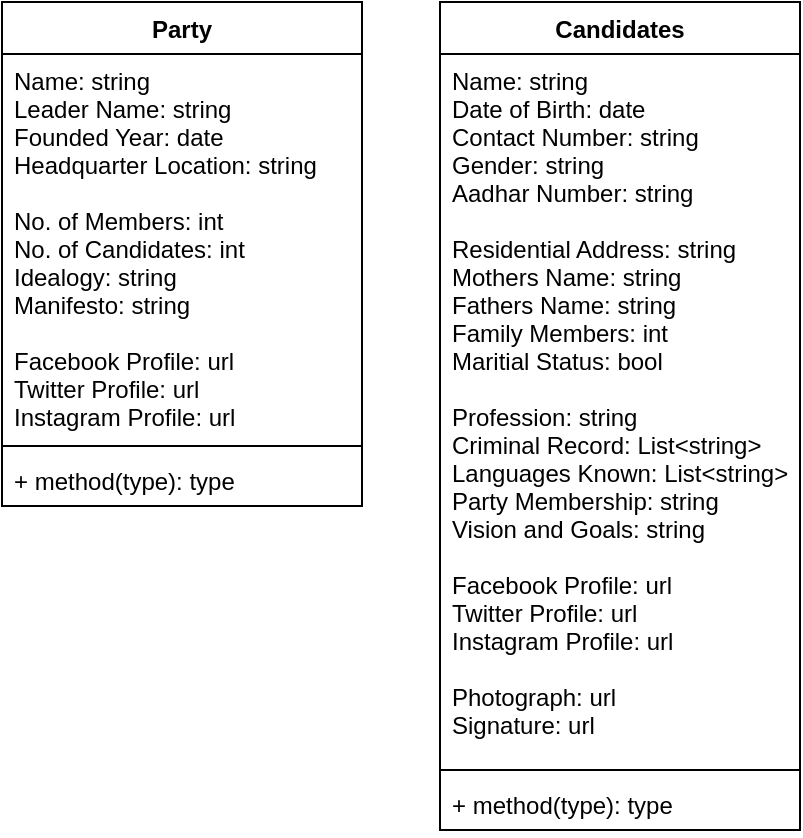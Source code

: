 <mxfile>
    <diagram id="YORCDSmf9e38juqGVTJE" name="Page-1">
        <mxGraphModel dx="372" dy="419" grid="1" gridSize="10" guides="1" tooltips="1" connect="1" arrows="1" fold="1" page="1" pageScale="1" pageWidth="2000" pageHeight="2000" math="0" shadow="0">
            <root>
                <mxCell id="0"/>
                <mxCell id="1" parent="0"/>
                <mxCell id="16" value="Party" style="swimlane;fontStyle=1;align=center;verticalAlign=top;childLayout=stackLayout;horizontal=1;startSize=26;horizontalStack=0;resizeParent=1;resizeParentMax=0;resizeLast=0;collapsible=1;marginBottom=0;" parent="1" vertex="1">
                    <mxGeometry x="301" y="240" width="180" height="252" as="geometry"/>
                </mxCell>
                <mxCell id="17" value="Name: string&#10;Leader Name: string&#10;Founded Year: date&#10;Headquarter Location: string&#10;&#10;No. of Members: int&#10;No. of Candidates: int&#10;Idealogy: string&#10;Manifesto: string&#10;&#10;Facebook Profile: url&#10;Twitter Profile: url&#10;Instagram Profile: url" style="text;strokeColor=none;fillColor=none;align=left;verticalAlign=top;spacingLeft=4;spacingRight=4;overflow=hidden;rotatable=0;points=[[0,0.5],[1,0.5]];portConstraint=eastwest;" parent="16" vertex="1">
                    <mxGeometry y="26" width="180" height="192" as="geometry"/>
                </mxCell>
                <mxCell id="18" value="" style="line;strokeWidth=1;fillColor=none;align=left;verticalAlign=middle;spacingTop=-1;spacingLeft=3;spacingRight=3;rotatable=0;labelPosition=right;points=[];portConstraint=eastwest;strokeColor=inherit;" parent="16" vertex="1">
                    <mxGeometry y="218" width="180" height="8" as="geometry"/>
                </mxCell>
                <mxCell id="19" value="+ method(type): type" style="text;strokeColor=none;fillColor=none;align=left;verticalAlign=top;spacingLeft=4;spacingRight=4;overflow=hidden;rotatable=0;points=[[0,0.5],[1,0.5]];portConstraint=eastwest;" parent="16" vertex="1">
                    <mxGeometry y="226" width="180" height="26" as="geometry"/>
                </mxCell>
                <mxCell id="24" value="Candidates" style="swimlane;fontStyle=1;align=center;verticalAlign=top;childLayout=stackLayout;horizontal=1;startSize=26;horizontalStack=0;resizeParent=1;resizeParentMax=0;resizeLast=0;collapsible=1;marginBottom=0;" parent="1" vertex="1">
                    <mxGeometry x="520" y="240" width="180" height="414" as="geometry">
                        <mxRectangle x="520" y="240" width="110" height="30" as="alternateBounds"/>
                    </mxGeometry>
                </mxCell>
                <mxCell id="25" value="Name: string&#10;Date of Birth: date&#10;Contact Number: string&#10;Gender: string&#10;Aadhar Number: string&#10;&#10;Residential Address: string&#10;Mothers Name: string&#10;Fathers Name: string&#10;Family Members: int&#10;Maritial Status: bool&#10;&#10;Profession: string&#10;Criminal Record: List&lt;string&gt;&#10;Languages Known: List&lt;string&gt;&#10;Party Membership: string&#10;Vision and Goals: string&#10;&#10;Facebook Profile: url&#10;Twitter Profile: url&#10;Instagram Profile: url&#10;&#10;Photograph: url&#10;Signature: url" style="text;strokeColor=none;fillColor=none;align=left;verticalAlign=top;spacingLeft=4;spacingRight=4;overflow=hidden;rotatable=0;points=[[0,0.5],[1,0.5]];portConstraint=eastwest;" parent="24" vertex="1">
                    <mxGeometry y="26" width="180" height="354" as="geometry"/>
                </mxCell>
                <mxCell id="26" value="" style="line;strokeWidth=1;fillColor=none;align=left;verticalAlign=middle;spacingTop=-1;spacingLeft=3;spacingRight=3;rotatable=0;labelPosition=right;points=[];portConstraint=eastwest;strokeColor=inherit;" parent="24" vertex="1">
                    <mxGeometry y="380" width="180" height="8" as="geometry"/>
                </mxCell>
                <mxCell id="27" value="+ method(type): type" style="text;strokeColor=none;fillColor=none;align=left;verticalAlign=top;spacingLeft=4;spacingRight=4;overflow=hidden;rotatable=0;points=[[0,0.5],[1,0.5]];portConstraint=eastwest;" parent="24" vertex="1">
                    <mxGeometry y="388" width="180" height="26" as="geometry"/>
                </mxCell>
            </root>
        </mxGraphModel>
    </diagram>
</mxfile>